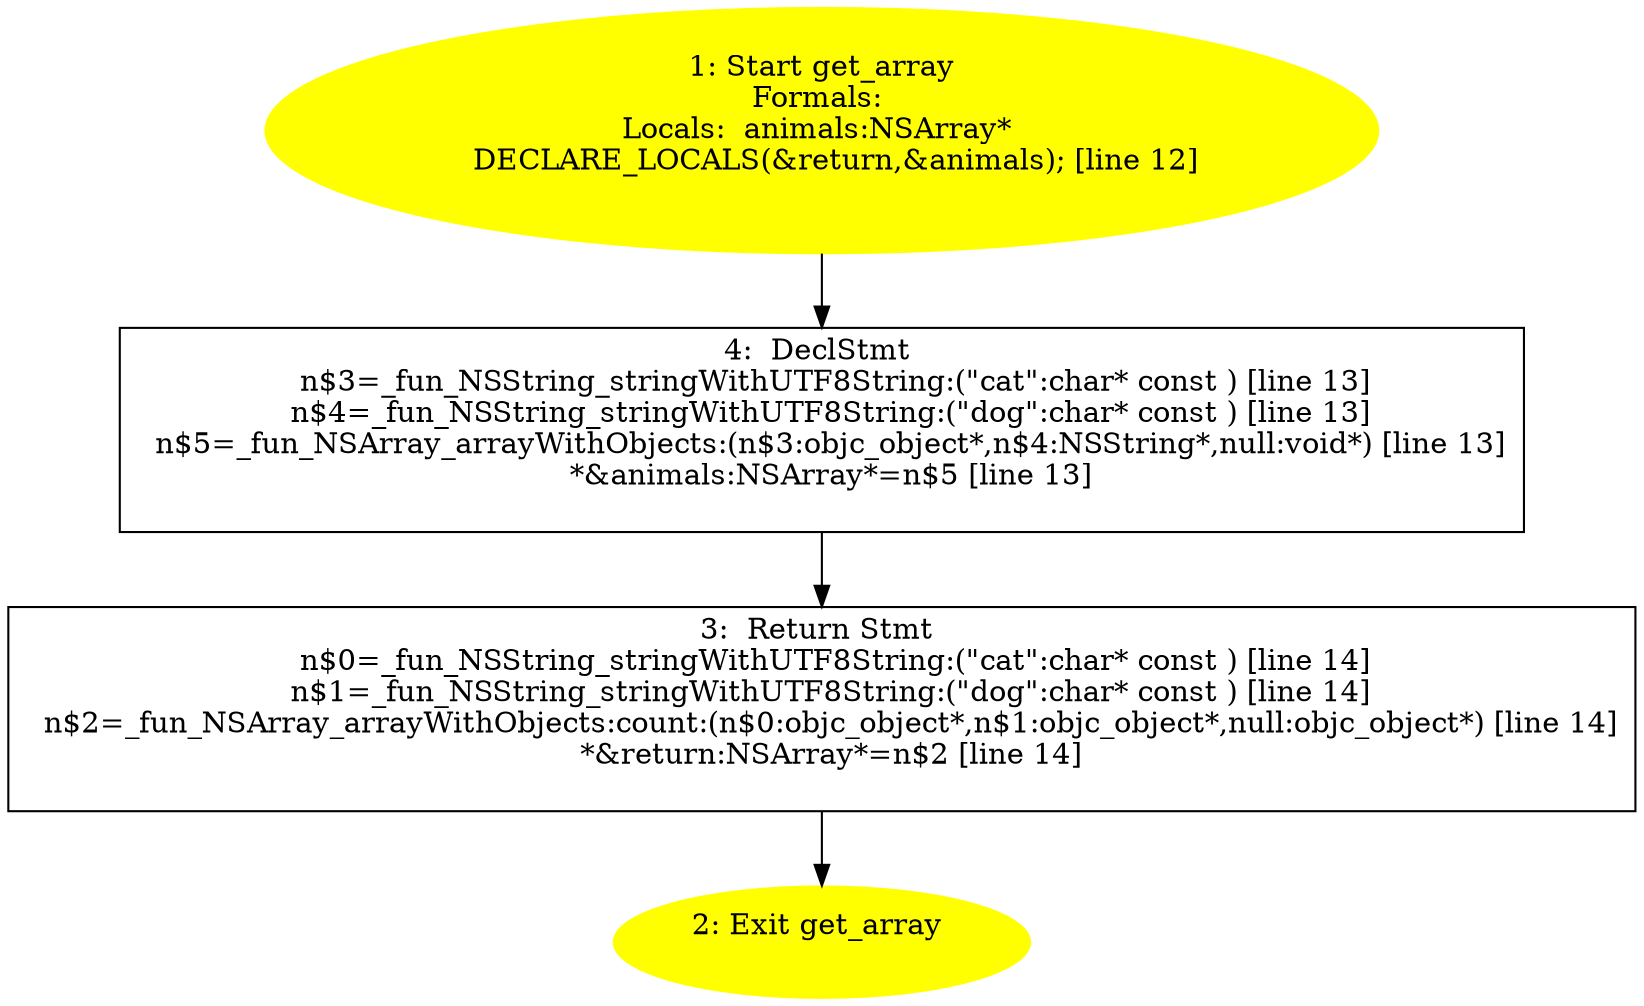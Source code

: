 /* @generated */
digraph iCFG {
"get_array.bca6b16c85e5b8ba530f380271b2ec79_1" [label="1: Start get_array\nFormals: \nLocals:  animals:NSArray* \n   DECLARE_LOCALS(&return,&animals); [line 12]\n " color=yellow style=filled]
	

	 "get_array.bca6b16c85e5b8ba530f380271b2ec79_1" -> "get_array.bca6b16c85e5b8ba530f380271b2ec79_4" ;
"get_array.bca6b16c85e5b8ba530f380271b2ec79_2" [label="2: Exit get_array \n  " color=yellow style=filled]
	

"get_array.bca6b16c85e5b8ba530f380271b2ec79_3" [label="3:  Return Stmt \n   n$0=_fun_NSString_stringWithUTF8String:(\"cat\":char* const ) [line 14]\n  n$1=_fun_NSString_stringWithUTF8String:(\"dog\":char* const ) [line 14]\n  n$2=_fun_NSArray_arrayWithObjects:count:(n$0:objc_object*,n$1:objc_object*,null:objc_object*) [line 14]\n  *&return:NSArray*=n$2 [line 14]\n " shape="box"]
	

	 "get_array.bca6b16c85e5b8ba530f380271b2ec79_3" -> "get_array.bca6b16c85e5b8ba530f380271b2ec79_2" ;
"get_array.bca6b16c85e5b8ba530f380271b2ec79_4" [label="4:  DeclStmt \n   n$3=_fun_NSString_stringWithUTF8String:(\"cat\":char* const ) [line 13]\n  n$4=_fun_NSString_stringWithUTF8String:(\"dog\":char* const ) [line 13]\n  n$5=_fun_NSArray_arrayWithObjects:(n$3:objc_object*,n$4:NSString*,null:void*) [line 13]\n  *&animals:NSArray*=n$5 [line 13]\n " shape="box"]
	

	 "get_array.bca6b16c85e5b8ba530f380271b2ec79_4" -> "get_array.bca6b16c85e5b8ba530f380271b2ec79_3" ;
}
